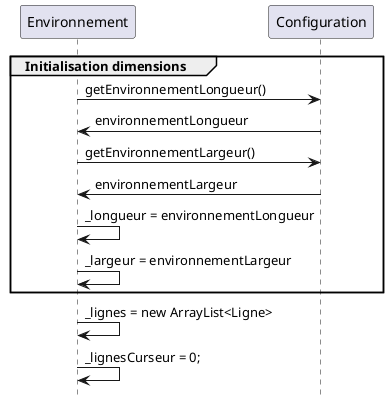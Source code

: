 @startuml
hide footbox

participant Environnement
participant Configuration

group Initialisation dimensions
    Environnement -> Configuration : getEnvironnementLongueur()
    Environnement <- Configuration : environnementLongueur
        Environnement -> Configuration : getEnvironnementLargeur()
        Environnement <- Configuration : environnementLargeur
    Environnement -> Environnement : _longueur = environnementLongueur
    Environnement -> Environnement : _largeur = environnementLargeur
end

Environnement -> Environnement : _lignes = new ArrayList<Ligne>
Environnement -> Environnement : _lignesCurseur = 0;


@enduml